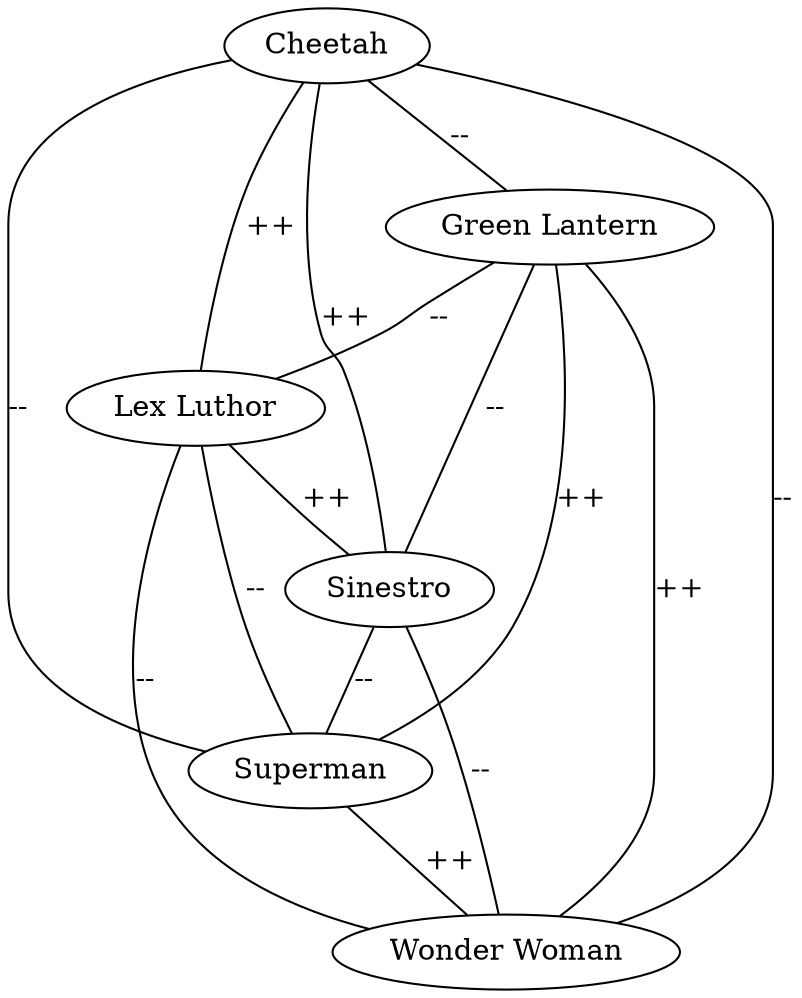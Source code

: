 strict graph {
    "Superman"
    "Cheetah"
    "Green Lantern"
    "Wonder Woman"
    "Lex Luthor"
    "Sinestro"
    "Superman" -- "Wonder Woman" [label="++"; weight=1]
    "Cheetah" -- "Superman" [label="--"; weight=1]
    "Cheetah" -- "Green Lantern" [label="--"; weight=1]
    "Cheetah" -- "Wonder Woman" [label="--"; weight=1]
    "Cheetah" -- "Lex Luthor" [label="++"; weight=1]
    "Cheetah" -- "Sinestro" [label="++"; weight=1]
    "Green Lantern" -- "Superman" [label="++"; weight=1]
    "Green Lantern" -- "Wonder Woman" [label="++"; weight=1]
    "Green Lantern" -- "Lex Luthor" [label="--"; weight=1]
    "Green Lantern" -- "Sinestro" [label="--"; weight=1]
    "Lex Luthor" -- "Superman" [label="--"; weight=1]
    "Lex Luthor" -- "Wonder Woman" [label="--"; weight=1]
    "Lex Luthor" -- "Sinestro" [label="++"; weight=1]
    "Sinestro" -- "Superman" [label="--"; weight=1]
    "Sinestro" -- "Wonder Woman" [label="--"; weight=1]
}
